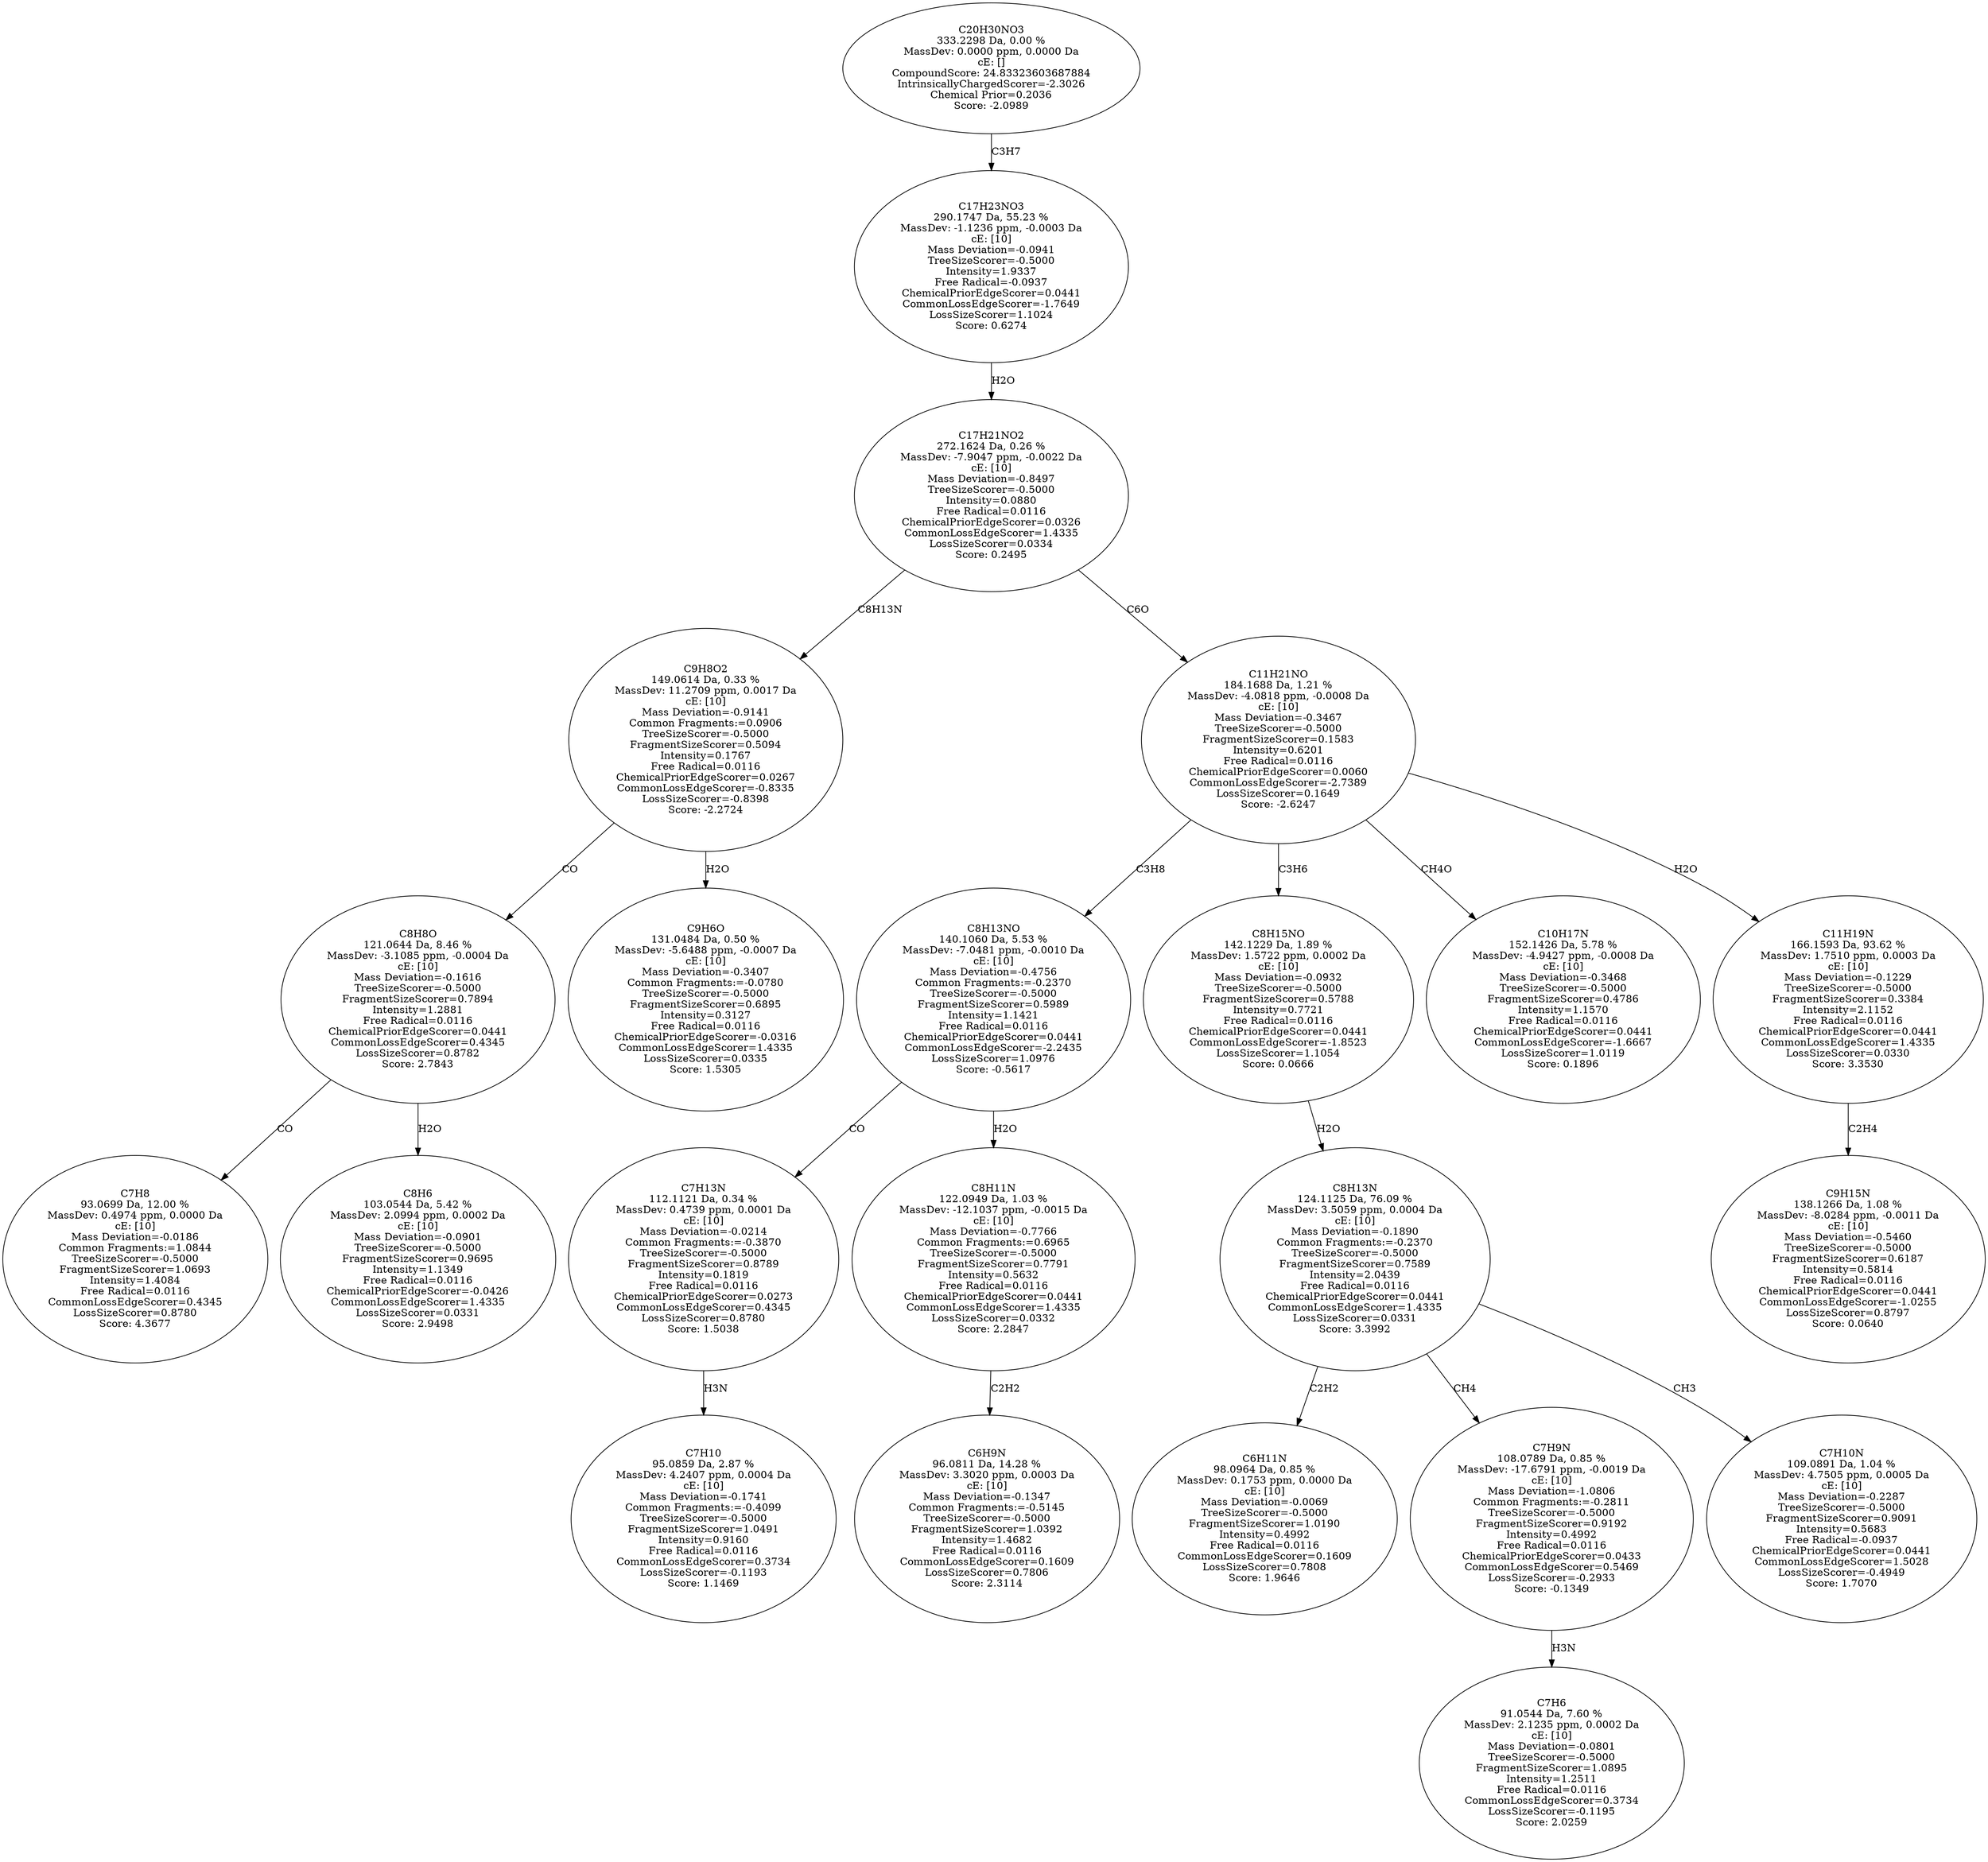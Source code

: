 strict digraph {
v1 [label="C7H8\n93.0699 Da, 12.00 %\nMassDev: 0.4974 ppm, 0.0000 Da\ncE: [10]\nMass Deviation=-0.0186\nCommon Fragments:=1.0844\nTreeSizeScorer=-0.5000\nFragmentSizeScorer=1.0693\nIntensity=1.4084\nFree Radical=0.0116\nCommonLossEdgeScorer=0.4345\nLossSizeScorer=0.8780\nScore: 4.3677"];
v2 [label="C8H6\n103.0544 Da, 5.42 %\nMassDev: 2.0994 ppm, 0.0002 Da\ncE: [10]\nMass Deviation=-0.0901\nTreeSizeScorer=-0.5000\nFragmentSizeScorer=0.9695\nIntensity=1.1349\nFree Radical=0.0116\nChemicalPriorEdgeScorer=-0.0426\nCommonLossEdgeScorer=1.4335\nLossSizeScorer=0.0331\nScore: 2.9498"];
v3 [label="C8H8O\n121.0644 Da, 8.46 %\nMassDev: -3.1085 ppm, -0.0004 Da\ncE: [10]\nMass Deviation=-0.1616\nTreeSizeScorer=-0.5000\nFragmentSizeScorer=0.7894\nIntensity=1.2881\nFree Radical=0.0116\nChemicalPriorEdgeScorer=0.0441\nCommonLossEdgeScorer=0.4345\nLossSizeScorer=0.8782\nScore: 2.7843"];
v4 [label="C9H6O\n131.0484 Da, 0.50 %\nMassDev: -5.6488 ppm, -0.0007 Da\ncE: [10]\nMass Deviation=-0.3407\nCommon Fragments:=-0.0780\nTreeSizeScorer=-0.5000\nFragmentSizeScorer=0.6895\nIntensity=0.3127\nFree Radical=0.0116\nChemicalPriorEdgeScorer=-0.0316\nCommonLossEdgeScorer=1.4335\nLossSizeScorer=0.0335\nScore: 1.5305"];
v5 [label="C9H8O2\n149.0614 Da, 0.33 %\nMassDev: 11.2709 ppm, 0.0017 Da\ncE: [10]\nMass Deviation=-0.9141\nCommon Fragments:=0.0906\nTreeSizeScorer=-0.5000\nFragmentSizeScorer=0.5094\nIntensity=0.1767\nFree Radical=0.0116\nChemicalPriorEdgeScorer=0.0267\nCommonLossEdgeScorer=-0.8335\nLossSizeScorer=-0.8398\nScore: -2.2724"];
v6 [label="C7H10\n95.0859 Da, 2.87 %\nMassDev: 4.2407 ppm, 0.0004 Da\ncE: [10]\nMass Deviation=-0.1741\nCommon Fragments:=-0.4099\nTreeSizeScorer=-0.5000\nFragmentSizeScorer=1.0491\nIntensity=0.9160\nFree Radical=0.0116\nCommonLossEdgeScorer=0.3734\nLossSizeScorer=-0.1193\nScore: 1.1469"];
v7 [label="C7H13N\n112.1121 Da, 0.34 %\nMassDev: 0.4739 ppm, 0.0001 Da\ncE: [10]\nMass Deviation=-0.0214\nCommon Fragments:=-0.3870\nTreeSizeScorer=-0.5000\nFragmentSizeScorer=0.8789\nIntensity=0.1819\nFree Radical=0.0116\nChemicalPriorEdgeScorer=0.0273\nCommonLossEdgeScorer=0.4345\nLossSizeScorer=0.8780\nScore: 1.5038"];
v8 [label="C6H9N\n96.0811 Da, 14.28 %\nMassDev: 3.3020 ppm, 0.0003 Da\ncE: [10]\nMass Deviation=-0.1347\nCommon Fragments:=-0.5145\nTreeSizeScorer=-0.5000\nFragmentSizeScorer=1.0392\nIntensity=1.4682\nFree Radical=0.0116\nCommonLossEdgeScorer=0.1609\nLossSizeScorer=0.7806\nScore: 2.3114"];
v9 [label="C8H11N\n122.0949 Da, 1.03 %\nMassDev: -12.1037 ppm, -0.0015 Da\ncE: [10]\nMass Deviation=-0.7766\nCommon Fragments:=0.6965\nTreeSizeScorer=-0.5000\nFragmentSizeScorer=0.7791\nIntensity=0.5632\nFree Radical=0.0116\nChemicalPriorEdgeScorer=0.0441\nCommonLossEdgeScorer=1.4335\nLossSizeScorer=0.0332\nScore: 2.2847"];
v10 [label="C8H13NO\n140.1060 Da, 5.53 %\nMassDev: -7.0481 ppm, -0.0010 Da\ncE: [10]\nMass Deviation=-0.4756\nCommon Fragments:=-0.2370\nTreeSizeScorer=-0.5000\nFragmentSizeScorer=0.5989\nIntensity=1.1421\nFree Radical=0.0116\nChemicalPriorEdgeScorer=0.0441\nCommonLossEdgeScorer=-2.2435\nLossSizeScorer=1.0976\nScore: -0.5617"];
v11 [label="C6H11N\n98.0964 Da, 0.85 %\nMassDev: 0.1753 ppm, 0.0000 Da\ncE: [10]\nMass Deviation=-0.0069\nTreeSizeScorer=-0.5000\nFragmentSizeScorer=1.0190\nIntensity=0.4992\nFree Radical=0.0116\nCommonLossEdgeScorer=0.1609\nLossSizeScorer=0.7808\nScore: 1.9646"];
v12 [label="C7H6\n91.0544 Da, 7.60 %\nMassDev: 2.1235 ppm, 0.0002 Da\ncE: [10]\nMass Deviation=-0.0801\nTreeSizeScorer=-0.5000\nFragmentSizeScorer=1.0895\nIntensity=1.2511\nFree Radical=0.0116\nCommonLossEdgeScorer=0.3734\nLossSizeScorer=-0.1195\nScore: 2.0259"];
v13 [label="C7H9N\n108.0789 Da, 0.85 %\nMassDev: -17.6791 ppm, -0.0019 Da\ncE: [10]\nMass Deviation=-1.0806\nCommon Fragments:=-0.2811\nTreeSizeScorer=-0.5000\nFragmentSizeScorer=0.9192\nIntensity=0.4992\nFree Radical=0.0116\nChemicalPriorEdgeScorer=0.0433\nCommonLossEdgeScorer=0.5469\nLossSizeScorer=-0.2933\nScore: -0.1349"];
v14 [label="C7H10N\n109.0891 Da, 1.04 %\nMassDev: 4.7505 ppm, 0.0005 Da\ncE: [10]\nMass Deviation=-0.2287\nTreeSizeScorer=-0.5000\nFragmentSizeScorer=0.9091\nIntensity=0.5683\nFree Radical=-0.0937\nChemicalPriorEdgeScorer=0.0441\nCommonLossEdgeScorer=1.5028\nLossSizeScorer=-0.4949\nScore: 1.7070"];
v15 [label="C8H13N\n124.1125 Da, 76.09 %\nMassDev: 3.5059 ppm, 0.0004 Da\ncE: [10]\nMass Deviation=-0.1890\nCommon Fragments:=-0.2370\nTreeSizeScorer=-0.5000\nFragmentSizeScorer=0.7589\nIntensity=2.0439\nFree Radical=0.0116\nChemicalPriorEdgeScorer=0.0441\nCommonLossEdgeScorer=1.4335\nLossSizeScorer=0.0331\nScore: 3.3992"];
v16 [label="C8H15NO\n142.1229 Da, 1.89 %\nMassDev: 1.5722 ppm, 0.0002 Da\ncE: [10]\nMass Deviation=-0.0932\nTreeSizeScorer=-0.5000\nFragmentSizeScorer=0.5788\nIntensity=0.7721\nFree Radical=0.0116\nChemicalPriorEdgeScorer=0.0441\nCommonLossEdgeScorer=-1.8523\nLossSizeScorer=1.1054\nScore: 0.0666"];
v17 [label="C10H17N\n152.1426 Da, 5.78 %\nMassDev: -4.9427 ppm, -0.0008 Da\ncE: [10]\nMass Deviation=-0.3468\nTreeSizeScorer=-0.5000\nFragmentSizeScorer=0.4786\nIntensity=1.1570\nFree Radical=0.0116\nChemicalPriorEdgeScorer=0.0441\nCommonLossEdgeScorer=-1.6667\nLossSizeScorer=1.0119\nScore: 0.1896"];
v18 [label="C9H15N\n138.1266 Da, 1.08 %\nMassDev: -8.0284 ppm, -0.0011 Da\ncE: [10]\nMass Deviation=-0.5460\nTreeSizeScorer=-0.5000\nFragmentSizeScorer=0.6187\nIntensity=0.5814\nFree Radical=0.0116\nChemicalPriorEdgeScorer=0.0441\nCommonLossEdgeScorer=-1.0255\nLossSizeScorer=0.8797\nScore: 0.0640"];
v19 [label="C11H19N\n166.1593 Da, 93.62 %\nMassDev: 1.7510 ppm, 0.0003 Da\ncE: [10]\nMass Deviation=-0.1229\nTreeSizeScorer=-0.5000\nFragmentSizeScorer=0.3384\nIntensity=2.1152\nFree Radical=0.0116\nChemicalPriorEdgeScorer=0.0441\nCommonLossEdgeScorer=1.4335\nLossSizeScorer=0.0330\nScore: 3.3530"];
v20 [label="C11H21NO\n184.1688 Da, 1.21 %\nMassDev: -4.0818 ppm, -0.0008 Da\ncE: [10]\nMass Deviation=-0.3467\nTreeSizeScorer=-0.5000\nFragmentSizeScorer=0.1583\nIntensity=0.6201\nFree Radical=0.0116\nChemicalPriorEdgeScorer=0.0060\nCommonLossEdgeScorer=-2.7389\nLossSizeScorer=0.1649\nScore: -2.6247"];
v21 [label="C17H21NO2\n272.1624 Da, 0.26 %\nMassDev: -7.9047 ppm, -0.0022 Da\ncE: [10]\nMass Deviation=-0.8497\nTreeSizeScorer=-0.5000\nIntensity=0.0880\nFree Radical=0.0116\nChemicalPriorEdgeScorer=0.0326\nCommonLossEdgeScorer=1.4335\nLossSizeScorer=0.0334\nScore: 0.2495"];
v22 [label="C17H23NO3\n290.1747 Da, 55.23 %\nMassDev: -1.1236 ppm, -0.0003 Da\ncE: [10]\nMass Deviation=-0.0941\nTreeSizeScorer=-0.5000\nIntensity=1.9337\nFree Radical=-0.0937\nChemicalPriorEdgeScorer=0.0441\nCommonLossEdgeScorer=-1.7649\nLossSizeScorer=1.1024\nScore: 0.6274"];
v23 [label="C20H30NO3\n333.2298 Da, 0.00 %\nMassDev: 0.0000 ppm, 0.0000 Da\ncE: []\nCompoundScore: 24.83323603687884\nIntrinsicallyChargedScorer=-2.3026\nChemical Prior=0.2036\nScore: -2.0989"];
v3 -> v1 [label="CO"];
v3 -> v2 [label="H2O"];
v5 -> v3 [label="CO"];
v5 -> v4 [label="H2O"];
v21 -> v5 [label="C8H13N"];
v7 -> v6 [label="H3N"];
v10 -> v7 [label="CO"];
v9 -> v8 [label="C2H2"];
v10 -> v9 [label="H2O"];
v20 -> v10 [label="C3H8"];
v15 -> v11 [label="C2H2"];
v13 -> v12 [label="H3N"];
v15 -> v13 [label="CH4"];
v15 -> v14 [label="CH3"];
v16 -> v15 [label="H2O"];
v20 -> v16 [label="C3H6"];
v20 -> v17 [label="CH4O"];
v19 -> v18 [label="C2H4"];
v20 -> v19 [label="H2O"];
v21 -> v20 [label="C6O"];
v22 -> v21 [label="H2O"];
v23 -> v22 [label="C3H7"];
}